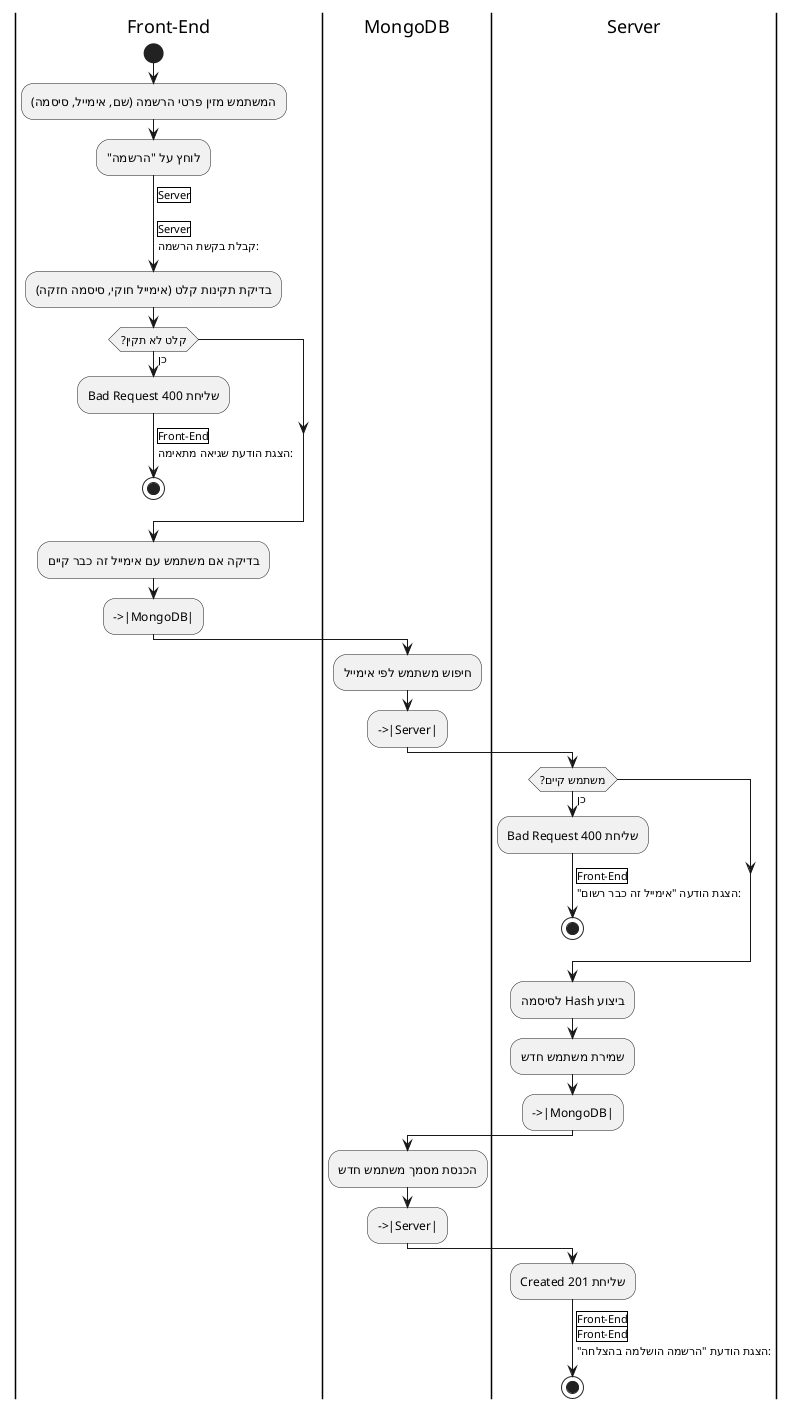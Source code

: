 @startuml registerAD
|Front-End|
start
:המשתמש מזין פרטי הרשמה (שם, אימייל, סיסמה);
:לוחץ על "הרשמה";
->|Server|

|Server|
:קבלת בקשת הרשמה;
:בדיקת תקינות קלט (אימייל חוקי, סיסמה חזקה);
if (קלט לא תקין?) then (כן)
  :שליחת 400 Bad Request;
  ->|Front-End|
  :הצגת הודעת שגיאה מתאימה;
  stop
endif
:בדיקה אם משתמש עם אימייל זה כבר קיים;
-->|MongoDB|
|MongoDB|
:חיפוש משתמש לפי אימייל;
-->|Server|
|Server|
if (משתמש קיים?) then (כן)
  :שליחת 400 Bad Request;
  ->|Front-End|
  :הצגת הודעה "אימייל זה כבר רשום";
  stop
endif
:ביצוע Hash לסיסמה;
:שמירת משתמש חדש;
-->|MongoDB|
|MongoDB|
:הכנסת מסמך משתמש חדש;
-->|Server|
|Server|
:שליחת 201 Created;
->|Front-End|
|Front-End|
:הצגת הודעת "הרשמה הושלמה בהצלחה";
stop
@enduml